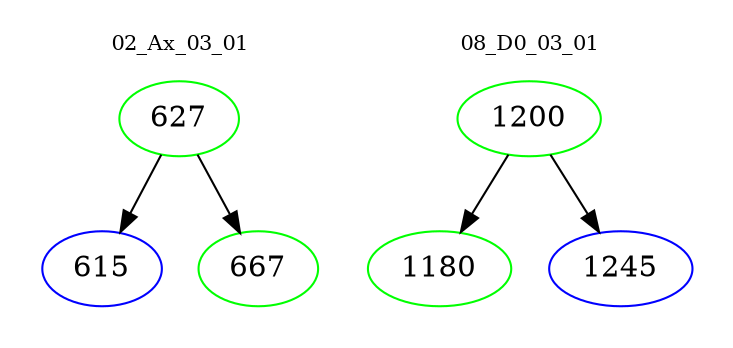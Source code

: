 digraph{
subgraph cluster_0 {
color = white
label = "02_Ax_03_01";
fontsize=10;
T0_627 [label="627", color="green"]
T0_627 -> T0_615 [color="black"]
T0_615 [label="615", color="blue"]
T0_627 -> T0_667 [color="black"]
T0_667 [label="667", color="green"]
}
subgraph cluster_1 {
color = white
label = "08_D0_03_01";
fontsize=10;
T1_1200 [label="1200", color="green"]
T1_1200 -> T1_1180 [color="black"]
T1_1180 [label="1180", color="green"]
T1_1200 -> T1_1245 [color="black"]
T1_1245 [label="1245", color="blue"]
}
}

